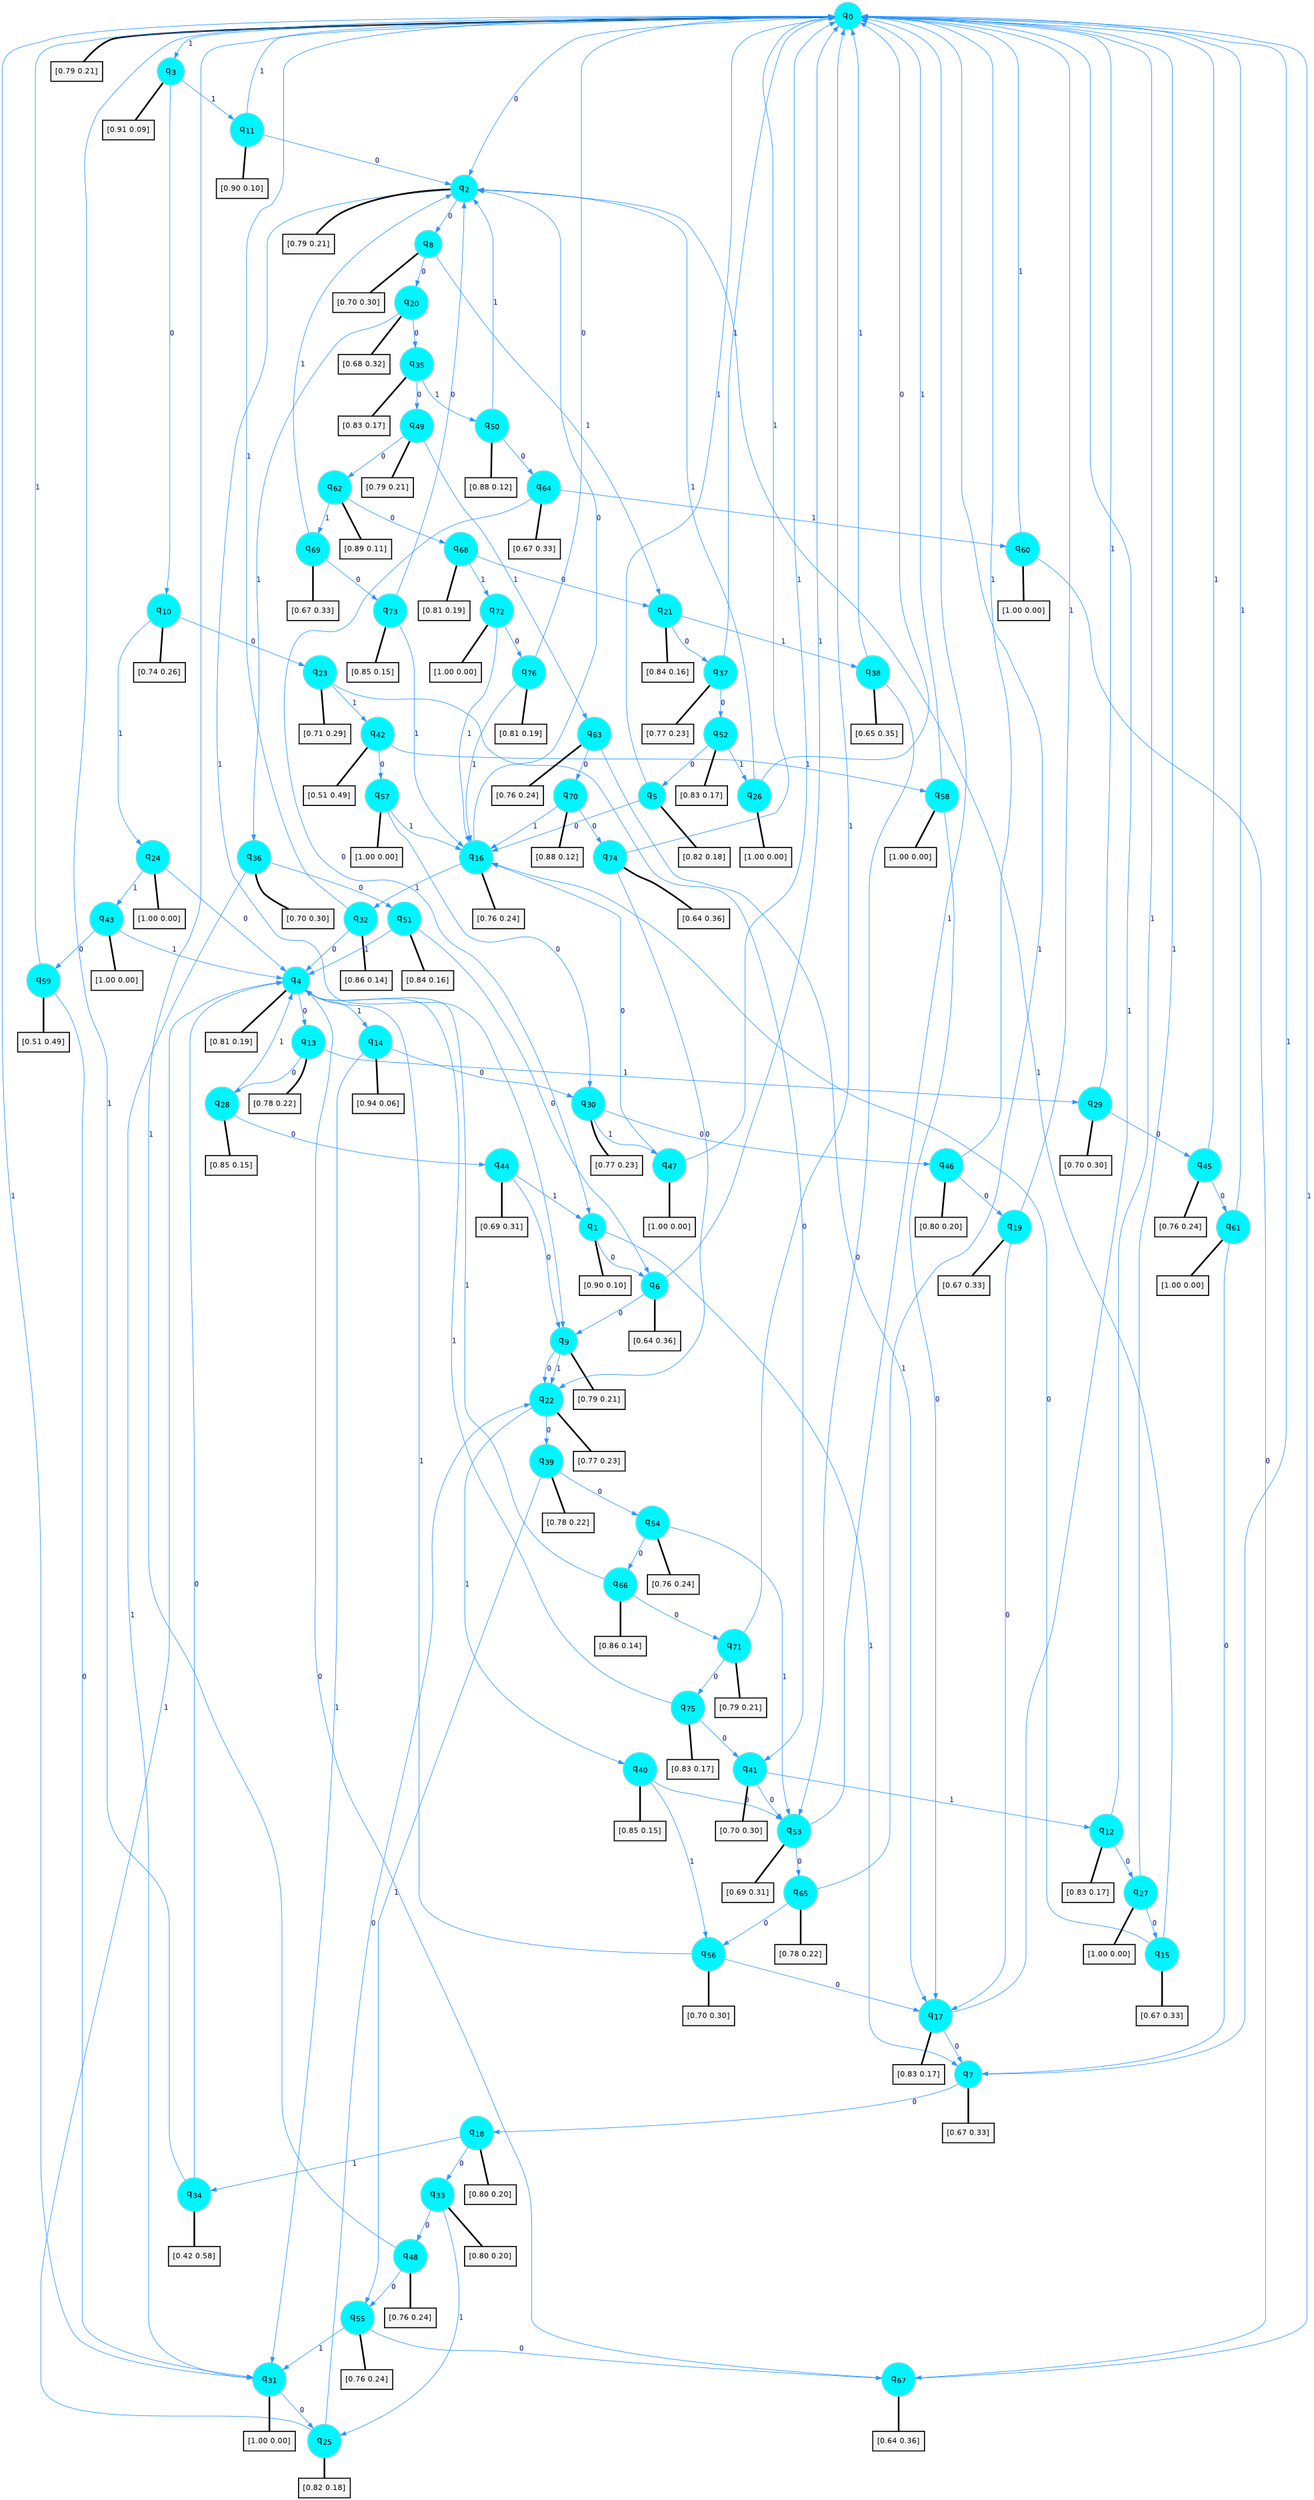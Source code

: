 digraph G {
graph [
bgcolor=transparent, dpi=300, rankdir=TD, size="40,25"];
node [
color=gray, fillcolor=turquoise1, fontcolor=black, fontname=Helvetica, fontsize=16, fontweight=bold, shape=circle, style=filled];
edge [
arrowsize=1, color=dodgerblue1, fontcolor=midnightblue, fontname=courier, fontweight=bold, penwidth=1, style=solid, weight=20];
0[label=<q<SUB>0</SUB>>];
1[label=<q<SUB>1</SUB>>];
2[label=<q<SUB>2</SUB>>];
3[label=<q<SUB>3</SUB>>];
4[label=<q<SUB>4</SUB>>];
5[label=<q<SUB>5</SUB>>];
6[label=<q<SUB>6</SUB>>];
7[label=<q<SUB>7</SUB>>];
8[label=<q<SUB>8</SUB>>];
9[label=<q<SUB>9</SUB>>];
10[label=<q<SUB>10</SUB>>];
11[label=<q<SUB>11</SUB>>];
12[label=<q<SUB>12</SUB>>];
13[label=<q<SUB>13</SUB>>];
14[label=<q<SUB>14</SUB>>];
15[label=<q<SUB>15</SUB>>];
16[label=<q<SUB>16</SUB>>];
17[label=<q<SUB>17</SUB>>];
18[label=<q<SUB>18</SUB>>];
19[label=<q<SUB>19</SUB>>];
20[label=<q<SUB>20</SUB>>];
21[label=<q<SUB>21</SUB>>];
22[label=<q<SUB>22</SUB>>];
23[label=<q<SUB>23</SUB>>];
24[label=<q<SUB>24</SUB>>];
25[label=<q<SUB>25</SUB>>];
26[label=<q<SUB>26</SUB>>];
27[label=<q<SUB>27</SUB>>];
28[label=<q<SUB>28</SUB>>];
29[label=<q<SUB>29</SUB>>];
30[label=<q<SUB>30</SUB>>];
31[label=<q<SUB>31</SUB>>];
32[label=<q<SUB>32</SUB>>];
33[label=<q<SUB>33</SUB>>];
34[label=<q<SUB>34</SUB>>];
35[label=<q<SUB>35</SUB>>];
36[label=<q<SUB>36</SUB>>];
37[label=<q<SUB>37</SUB>>];
38[label=<q<SUB>38</SUB>>];
39[label=<q<SUB>39</SUB>>];
40[label=<q<SUB>40</SUB>>];
41[label=<q<SUB>41</SUB>>];
42[label=<q<SUB>42</SUB>>];
43[label=<q<SUB>43</SUB>>];
44[label=<q<SUB>44</SUB>>];
45[label=<q<SUB>45</SUB>>];
46[label=<q<SUB>46</SUB>>];
47[label=<q<SUB>47</SUB>>];
48[label=<q<SUB>48</SUB>>];
49[label=<q<SUB>49</SUB>>];
50[label=<q<SUB>50</SUB>>];
51[label=<q<SUB>51</SUB>>];
52[label=<q<SUB>52</SUB>>];
53[label=<q<SUB>53</SUB>>];
54[label=<q<SUB>54</SUB>>];
55[label=<q<SUB>55</SUB>>];
56[label=<q<SUB>56</SUB>>];
57[label=<q<SUB>57</SUB>>];
58[label=<q<SUB>58</SUB>>];
59[label=<q<SUB>59</SUB>>];
60[label=<q<SUB>60</SUB>>];
61[label=<q<SUB>61</SUB>>];
62[label=<q<SUB>62</SUB>>];
63[label=<q<SUB>63</SUB>>];
64[label=<q<SUB>64</SUB>>];
65[label=<q<SUB>65</SUB>>];
66[label=<q<SUB>66</SUB>>];
67[label=<q<SUB>67</SUB>>];
68[label=<q<SUB>68</SUB>>];
69[label=<q<SUB>69</SUB>>];
70[label=<q<SUB>70</SUB>>];
71[label=<q<SUB>71</SUB>>];
72[label=<q<SUB>72</SUB>>];
73[label=<q<SUB>73</SUB>>];
74[label=<q<SUB>74</SUB>>];
75[label=<q<SUB>75</SUB>>];
76[label=<q<SUB>76</SUB>>];
77[label="[0.79 0.21]", shape=box,fontcolor=black, fontname=Helvetica, fontsize=14, penwidth=2, fillcolor=whitesmoke,color=black];
78[label="[0.90 0.10]", shape=box,fontcolor=black, fontname=Helvetica, fontsize=14, penwidth=2, fillcolor=whitesmoke,color=black];
79[label="[0.79 0.21]", shape=box,fontcolor=black, fontname=Helvetica, fontsize=14, penwidth=2, fillcolor=whitesmoke,color=black];
80[label="[0.91 0.09]", shape=box,fontcolor=black, fontname=Helvetica, fontsize=14, penwidth=2, fillcolor=whitesmoke,color=black];
81[label="[0.81 0.19]", shape=box,fontcolor=black, fontname=Helvetica, fontsize=14, penwidth=2, fillcolor=whitesmoke,color=black];
82[label="[0.82 0.18]", shape=box,fontcolor=black, fontname=Helvetica, fontsize=14, penwidth=2, fillcolor=whitesmoke,color=black];
83[label="[0.64 0.36]", shape=box,fontcolor=black, fontname=Helvetica, fontsize=14, penwidth=2, fillcolor=whitesmoke,color=black];
84[label="[0.67 0.33]", shape=box,fontcolor=black, fontname=Helvetica, fontsize=14, penwidth=2, fillcolor=whitesmoke,color=black];
85[label="[0.70 0.30]", shape=box,fontcolor=black, fontname=Helvetica, fontsize=14, penwidth=2, fillcolor=whitesmoke,color=black];
86[label="[0.79 0.21]", shape=box,fontcolor=black, fontname=Helvetica, fontsize=14, penwidth=2, fillcolor=whitesmoke,color=black];
87[label="[0.74 0.26]", shape=box,fontcolor=black, fontname=Helvetica, fontsize=14, penwidth=2, fillcolor=whitesmoke,color=black];
88[label="[0.90 0.10]", shape=box,fontcolor=black, fontname=Helvetica, fontsize=14, penwidth=2, fillcolor=whitesmoke,color=black];
89[label="[0.83 0.17]", shape=box,fontcolor=black, fontname=Helvetica, fontsize=14, penwidth=2, fillcolor=whitesmoke,color=black];
90[label="[0.78 0.22]", shape=box,fontcolor=black, fontname=Helvetica, fontsize=14, penwidth=2, fillcolor=whitesmoke,color=black];
91[label="[0.94 0.06]", shape=box,fontcolor=black, fontname=Helvetica, fontsize=14, penwidth=2, fillcolor=whitesmoke,color=black];
92[label="[0.67 0.33]", shape=box,fontcolor=black, fontname=Helvetica, fontsize=14, penwidth=2, fillcolor=whitesmoke,color=black];
93[label="[0.76 0.24]", shape=box,fontcolor=black, fontname=Helvetica, fontsize=14, penwidth=2, fillcolor=whitesmoke,color=black];
94[label="[0.83 0.17]", shape=box,fontcolor=black, fontname=Helvetica, fontsize=14, penwidth=2, fillcolor=whitesmoke,color=black];
95[label="[0.80 0.20]", shape=box,fontcolor=black, fontname=Helvetica, fontsize=14, penwidth=2, fillcolor=whitesmoke,color=black];
96[label="[0.67 0.33]", shape=box,fontcolor=black, fontname=Helvetica, fontsize=14, penwidth=2, fillcolor=whitesmoke,color=black];
97[label="[0.68 0.32]", shape=box,fontcolor=black, fontname=Helvetica, fontsize=14, penwidth=2, fillcolor=whitesmoke,color=black];
98[label="[0.84 0.16]", shape=box,fontcolor=black, fontname=Helvetica, fontsize=14, penwidth=2, fillcolor=whitesmoke,color=black];
99[label="[0.77 0.23]", shape=box,fontcolor=black, fontname=Helvetica, fontsize=14, penwidth=2, fillcolor=whitesmoke,color=black];
100[label="[0.71 0.29]", shape=box,fontcolor=black, fontname=Helvetica, fontsize=14, penwidth=2, fillcolor=whitesmoke,color=black];
101[label="[1.00 0.00]", shape=box,fontcolor=black, fontname=Helvetica, fontsize=14, penwidth=2, fillcolor=whitesmoke,color=black];
102[label="[0.82 0.18]", shape=box,fontcolor=black, fontname=Helvetica, fontsize=14, penwidth=2, fillcolor=whitesmoke,color=black];
103[label="[1.00 0.00]", shape=box,fontcolor=black, fontname=Helvetica, fontsize=14, penwidth=2, fillcolor=whitesmoke,color=black];
104[label="[1.00 0.00]", shape=box,fontcolor=black, fontname=Helvetica, fontsize=14, penwidth=2, fillcolor=whitesmoke,color=black];
105[label="[0.85 0.15]", shape=box,fontcolor=black, fontname=Helvetica, fontsize=14, penwidth=2, fillcolor=whitesmoke,color=black];
106[label="[0.70 0.30]", shape=box,fontcolor=black, fontname=Helvetica, fontsize=14, penwidth=2, fillcolor=whitesmoke,color=black];
107[label="[0.77 0.23]", shape=box,fontcolor=black, fontname=Helvetica, fontsize=14, penwidth=2, fillcolor=whitesmoke,color=black];
108[label="[1.00 0.00]", shape=box,fontcolor=black, fontname=Helvetica, fontsize=14, penwidth=2, fillcolor=whitesmoke,color=black];
109[label="[0.86 0.14]", shape=box,fontcolor=black, fontname=Helvetica, fontsize=14, penwidth=2, fillcolor=whitesmoke,color=black];
110[label="[0.80 0.20]", shape=box,fontcolor=black, fontname=Helvetica, fontsize=14, penwidth=2, fillcolor=whitesmoke,color=black];
111[label="[0.42 0.58]", shape=box,fontcolor=black, fontname=Helvetica, fontsize=14, penwidth=2, fillcolor=whitesmoke,color=black];
112[label="[0.83 0.17]", shape=box,fontcolor=black, fontname=Helvetica, fontsize=14, penwidth=2, fillcolor=whitesmoke,color=black];
113[label="[0.70 0.30]", shape=box,fontcolor=black, fontname=Helvetica, fontsize=14, penwidth=2, fillcolor=whitesmoke,color=black];
114[label="[0.77 0.23]", shape=box,fontcolor=black, fontname=Helvetica, fontsize=14, penwidth=2, fillcolor=whitesmoke,color=black];
115[label="[0.65 0.35]", shape=box,fontcolor=black, fontname=Helvetica, fontsize=14, penwidth=2, fillcolor=whitesmoke,color=black];
116[label="[0.78 0.22]", shape=box,fontcolor=black, fontname=Helvetica, fontsize=14, penwidth=2, fillcolor=whitesmoke,color=black];
117[label="[0.85 0.15]", shape=box,fontcolor=black, fontname=Helvetica, fontsize=14, penwidth=2, fillcolor=whitesmoke,color=black];
118[label="[0.70 0.30]", shape=box,fontcolor=black, fontname=Helvetica, fontsize=14, penwidth=2, fillcolor=whitesmoke,color=black];
119[label="[0.51 0.49]", shape=box,fontcolor=black, fontname=Helvetica, fontsize=14, penwidth=2, fillcolor=whitesmoke,color=black];
120[label="[1.00 0.00]", shape=box,fontcolor=black, fontname=Helvetica, fontsize=14, penwidth=2, fillcolor=whitesmoke,color=black];
121[label="[0.69 0.31]", shape=box,fontcolor=black, fontname=Helvetica, fontsize=14, penwidth=2, fillcolor=whitesmoke,color=black];
122[label="[0.76 0.24]", shape=box,fontcolor=black, fontname=Helvetica, fontsize=14, penwidth=2, fillcolor=whitesmoke,color=black];
123[label="[0.80 0.20]", shape=box,fontcolor=black, fontname=Helvetica, fontsize=14, penwidth=2, fillcolor=whitesmoke,color=black];
124[label="[1.00 0.00]", shape=box,fontcolor=black, fontname=Helvetica, fontsize=14, penwidth=2, fillcolor=whitesmoke,color=black];
125[label="[0.76 0.24]", shape=box,fontcolor=black, fontname=Helvetica, fontsize=14, penwidth=2, fillcolor=whitesmoke,color=black];
126[label="[0.79 0.21]", shape=box,fontcolor=black, fontname=Helvetica, fontsize=14, penwidth=2, fillcolor=whitesmoke,color=black];
127[label="[0.88 0.12]", shape=box,fontcolor=black, fontname=Helvetica, fontsize=14, penwidth=2, fillcolor=whitesmoke,color=black];
128[label="[0.84 0.16]", shape=box,fontcolor=black, fontname=Helvetica, fontsize=14, penwidth=2, fillcolor=whitesmoke,color=black];
129[label="[0.83 0.17]", shape=box,fontcolor=black, fontname=Helvetica, fontsize=14, penwidth=2, fillcolor=whitesmoke,color=black];
130[label="[0.69 0.31]", shape=box,fontcolor=black, fontname=Helvetica, fontsize=14, penwidth=2, fillcolor=whitesmoke,color=black];
131[label="[0.76 0.24]", shape=box,fontcolor=black, fontname=Helvetica, fontsize=14, penwidth=2, fillcolor=whitesmoke,color=black];
132[label="[0.76 0.24]", shape=box,fontcolor=black, fontname=Helvetica, fontsize=14, penwidth=2, fillcolor=whitesmoke,color=black];
133[label="[0.70 0.30]", shape=box,fontcolor=black, fontname=Helvetica, fontsize=14, penwidth=2, fillcolor=whitesmoke,color=black];
134[label="[1.00 0.00]", shape=box,fontcolor=black, fontname=Helvetica, fontsize=14, penwidth=2, fillcolor=whitesmoke,color=black];
135[label="[1.00 0.00]", shape=box,fontcolor=black, fontname=Helvetica, fontsize=14, penwidth=2, fillcolor=whitesmoke,color=black];
136[label="[0.51 0.49]", shape=box,fontcolor=black, fontname=Helvetica, fontsize=14, penwidth=2, fillcolor=whitesmoke,color=black];
137[label="[1.00 0.00]", shape=box,fontcolor=black, fontname=Helvetica, fontsize=14, penwidth=2, fillcolor=whitesmoke,color=black];
138[label="[1.00 0.00]", shape=box,fontcolor=black, fontname=Helvetica, fontsize=14, penwidth=2, fillcolor=whitesmoke,color=black];
139[label="[0.89 0.11]", shape=box,fontcolor=black, fontname=Helvetica, fontsize=14, penwidth=2, fillcolor=whitesmoke,color=black];
140[label="[0.76 0.24]", shape=box,fontcolor=black, fontname=Helvetica, fontsize=14, penwidth=2, fillcolor=whitesmoke,color=black];
141[label="[0.67 0.33]", shape=box,fontcolor=black, fontname=Helvetica, fontsize=14, penwidth=2, fillcolor=whitesmoke,color=black];
142[label="[0.78 0.22]", shape=box,fontcolor=black, fontname=Helvetica, fontsize=14, penwidth=2, fillcolor=whitesmoke,color=black];
143[label="[0.86 0.14]", shape=box,fontcolor=black, fontname=Helvetica, fontsize=14, penwidth=2, fillcolor=whitesmoke,color=black];
144[label="[0.64 0.36]", shape=box,fontcolor=black, fontname=Helvetica, fontsize=14, penwidth=2, fillcolor=whitesmoke,color=black];
145[label="[0.81 0.19]", shape=box,fontcolor=black, fontname=Helvetica, fontsize=14, penwidth=2, fillcolor=whitesmoke,color=black];
146[label="[0.67 0.33]", shape=box,fontcolor=black, fontname=Helvetica, fontsize=14, penwidth=2, fillcolor=whitesmoke,color=black];
147[label="[0.88 0.12]", shape=box,fontcolor=black, fontname=Helvetica, fontsize=14, penwidth=2, fillcolor=whitesmoke,color=black];
148[label="[0.79 0.21]", shape=box,fontcolor=black, fontname=Helvetica, fontsize=14, penwidth=2, fillcolor=whitesmoke,color=black];
149[label="[1.00 0.00]", shape=box,fontcolor=black, fontname=Helvetica, fontsize=14, penwidth=2, fillcolor=whitesmoke,color=black];
150[label="[0.85 0.15]", shape=box,fontcolor=black, fontname=Helvetica, fontsize=14, penwidth=2, fillcolor=whitesmoke,color=black];
151[label="[0.64 0.36]", shape=box,fontcolor=black, fontname=Helvetica, fontsize=14, penwidth=2, fillcolor=whitesmoke,color=black];
152[label="[0.83 0.17]", shape=box,fontcolor=black, fontname=Helvetica, fontsize=14, penwidth=2, fillcolor=whitesmoke,color=black];
153[label="[0.81 0.19]", shape=box,fontcolor=black, fontname=Helvetica, fontsize=14, penwidth=2, fillcolor=whitesmoke,color=black];
0->2 [label=0];
0->3 [label=1];
0->77 [arrowhead=none, penwidth=3,color=black];
1->6 [label=0];
1->7 [label=1];
1->78 [arrowhead=none, penwidth=3,color=black];
2->8 [label=0];
2->9 [label=1];
2->79 [arrowhead=none, penwidth=3,color=black];
3->10 [label=0];
3->11 [label=1];
3->80 [arrowhead=none, penwidth=3,color=black];
4->13 [label=0];
4->14 [label=1];
4->81 [arrowhead=none, penwidth=3,color=black];
5->16 [label=0];
5->0 [label=1];
5->82 [arrowhead=none, penwidth=3,color=black];
6->9 [label=0];
6->0 [label=1];
6->83 [arrowhead=none, penwidth=3,color=black];
7->18 [label=0];
7->0 [label=1];
7->84 [arrowhead=none, penwidth=3,color=black];
8->20 [label=0];
8->21 [label=1];
8->85 [arrowhead=none, penwidth=3,color=black];
9->22 [label=0];
9->22 [label=1];
9->86 [arrowhead=none, penwidth=3,color=black];
10->23 [label=0];
10->24 [label=1];
10->87 [arrowhead=none, penwidth=3,color=black];
11->2 [label=0];
11->0 [label=1];
11->88 [arrowhead=none, penwidth=3,color=black];
12->27 [label=0];
12->0 [label=1];
12->89 [arrowhead=none, penwidth=3,color=black];
13->28 [label=0];
13->29 [label=1];
13->90 [arrowhead=none, penwidth=3,color=black];
14->30 [label=0];
14->31 [label=1];
14->91 [arrowhead=none, penwidth=3,color=black];
15->16 [label=0];
15->2 [label=1];
15->92 [arrowhead=none, penwidth=3,color=black];
16->2 [label=0];
16->32 [label=1];
16->93 [arrowhead=none, penwidth=3,color=black];
17->7 [label=0];
17->0 [label=1];
17->94 [arrowhead=none, penwidth=3,color=black];
18->33 [label=0];
18->34 [label=1];
18->95 [arrowhead=none, penwidth=3,color=black];
19->17 [label=0];
19->0 [label=1];
19->96 [arrowhead=none, penwidth=3,color=black];
20->35 [label=0];
20->36 [label=1];
20->97 [arrowhead=none, penwidth=3,color=black];
21->37 [label=0];
21->38 [label=1];
21->98 [arrowhead=none, penwidth=3,color=black];
22->39 [label=0];
22->40 [label=1];
22->99 [arrowhead=none, penwidth=3,color=black];
23->41 [label=0];
23->42 [label=1];
23->100 [arrowhead=none, penwidth=3,color=black];
24->4 [label=0];
24->43 [label=1];
24->101 [arrowhead=none, penwidth=3,color=black];
25->22 [label=0];
25->4 [label=1];
25->102 [arrowhead=none, penwidth=3,color=black];
26->0 [label=0];
26->2 [label=1];
26->103 [arrowhead=none, penwidth=3,color=black];
27->15 [label=0];
27->0 [label=1];
27->104 [arrowhead=none, penwidth=3,color=black];
28->44 [label=0];
28->4 [label=1];
28->105 [arrowhead=none, penwidth=3,color=black];
29->45 [label=0];
29->0 [label=1];
29->106 [arrowhead=none, penwidth=3,color=black];
30->46 [label=0];
30->47 [label=1];
30->107 [arrowhead=none, penwidth=3,color=black];
31->25 [label=0];
31->0 [label=1];
31->108 [arrowhead=none, penwidth=3,color=black];
32->4 [label=0];
32->0 [label=1];
32->109 [arrowhead=none, penwidth=3,color=black];
33->48 [label=0];
33->25 [label=1];
33->110 [arrowhead=none, penwidth=3,color=black];
34->4 [label=0];
34->0 [label=1];
34->111 [arrowhead=none, penwidth=3,color=black];
35->49 [label=0];
35->50 [label=1];
35->112 [arrowhead=none, penwidth=3,color=black];
36->51 [label=0];
36->31 [label=1];
36->113 [arrowhead=none, penwidth=3,color=black];
37->52 [label=0];
37->0 [label=1];
37->114 [arrowhead=none, penwidth=3,color=black];
38->53 [label=0];
38->0 [label=1];
38->115 [arrowhead=none, penwidth=3,color=black];
39->54 [label=0];
39->55 [label=1];
39->116 [arrowhead=none, penwidth=3,color=black];
40->53 [label=0];
40->56 [label=1];
40->117 [arrowhead=none, penwidth=3,color=black];
41->53 [label=0];
41->12 [label=1];
41->118 [arrowhead=none, penwidth=3,color=black];
42->57 [label=0];
42->58 [label=1];
42->119 [arrowhead=none, penwidth=3,color=black];
43->59 [label=0];
43->4 [label=1];
43->120 [arrowhead=none, penwidth=3,color=black];
44->9 [label=0];
44->1 [label=1];
44->121 [arrowhead=none, penwidth=3,color=black];
45->61 [label=0];
45->0 [label=1];
45->122 [arrowhead=none, penwidth=3,color=black];
46->19 [label=0];
46->0 [label=1];
46->123 [arrowhead=none, penwidth=3,color=black];
47->16 [label=0];
47->0 [label=1];
47->124 [arrowhead=none, penwidth=3,color=black];
48->55 [label=0];
48->0 [label=1];
48->125 [arrowhead=none, penwidth=3,color=black];
49->62 [label=0];
49->63 [label=1];
49->126 [arrowhead=none, penwidth=3,color=black];
50->64 [label=0];
50->2 [label=1];
50->127 [arrowhead=none, penwidth=3,color=black];
51->6 [label=0];
51->4 [label=1];
51->128 [arrowhead=none, penwidth=3,color=black];
52->5 [label=0];
52->26 [label=1];
52->129 [arrowhead=none, penwidth=3,color=black];
53->65 [label=0];
53->0 [label=1];
53->130 [arrowhead=none, penwidth=3,color=black];
54->66 [label=0];
54->53 [label=1];
54->131 [arrowhead=none, penwidth=3,color=black];
55->67 [label=0];
55->31 [label=1];
55->132 [arrowhead=none, penwidth=3,color=black];
56->17 [label=0];
56->4 [label=1];
56->133 [arrowhead=none, penwidth=3,color=black];
57->30 [label=0];
57->16 [label=1];
57->134 [arrowhead=none, penwidth=3,color=black];
58->17 [label=0];
58->0 [label=1];
58->135 [arrowhead=none, penwidth=3,color=black];
59->31 [label=0];
59->0 [label=1];
59->136 [arrowhead=none, penwidth=3,color=black];
60->67 [label=0];
60->0 [label=1];
60->137 [arrowhead=none, penwidth=3,color=black];
61->7 [label=0];
61->0 [label=1];
61->138 [arrowhead=none, penwidth=3,color=black];
62->68 [label=0];
62->69 [label=1];
62->139 [arrowhead=none, penwidth=3,color=black];
63->70 [label=0];
63->17 [label=1];
63->140 [arrowhead=none, penwidth=3,color=black];
64->1 [label=0];
64->60 [label=1];
64->141 [arrowhead=none, penwidth=3,color=black];
65->56 [label=0];
65->0 [label=1];
65->142 [arrowhead=none, penwidth=3,color=black];
66->71 [label=0];
66->4 [label=1];
66->143 [arrowhead=none, penwidth=3,color=black];
67->4 [label=0];
67->0 [label=1];
67->144 [arrowhead=none, penwidth=3,color=black];
68->21 [label=0];
68->72 [label=1];
68->145 [arrowhead=none, penwidth=3,color=black];
69->73 [label=0];
69->2 [label=1];
69->146 [arrowhead=none, penwidth=3,color=black];
70->74 [label=0];
70->16 [label=1];
70->147 [arrowhead=none, penwidth=3,color=black];
71->75 [label=0];
71->0 [label=1];
71->148 [arrowhead=none, penwidth=3,color=black];
72->76 [label=0];
72->16 [label=1];
72->149 [arrowhead=none, penwidth=3,color=black];
73->2 [label=0];
73->16 [label=1];
73->150 [arrowhead=none, penwidth=3,color=black];
74->22 [label=0];
74->0 [label=1];
74->151 [arrowhead=none, penwidth=3,color=black];
75->41 [label=0];
75->4 [label=1];
75->152 [arrowhead=none, penwidth=3,color=black];
76->0 [label=0];
76->16 [label=1];
76->153 [arrowhead=none, penwidth=3,color=black];
}
